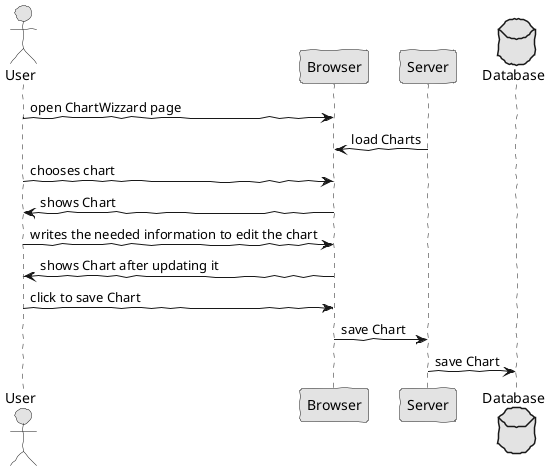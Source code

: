 @startuml  analysis2.png
skinparam handwritten true
skinparam monochrome true
skinparam packageStyle rect
skinparam defaultFontName FG Virgil
skinparam shadowing false

actor User

User -> Browser : open ChartWizzard page

Server -> Browser : load Charts

User -> Browser : chooses chart

Browser -> User : shows Chart

User -> Browser : writes the needed information to edit the chart

Browser -> User : shows Chart after updating it

User -> Browser : click to save Chart

Browser -> Server : save Chart

database Database

Server -> Database : save Chart

@enduml